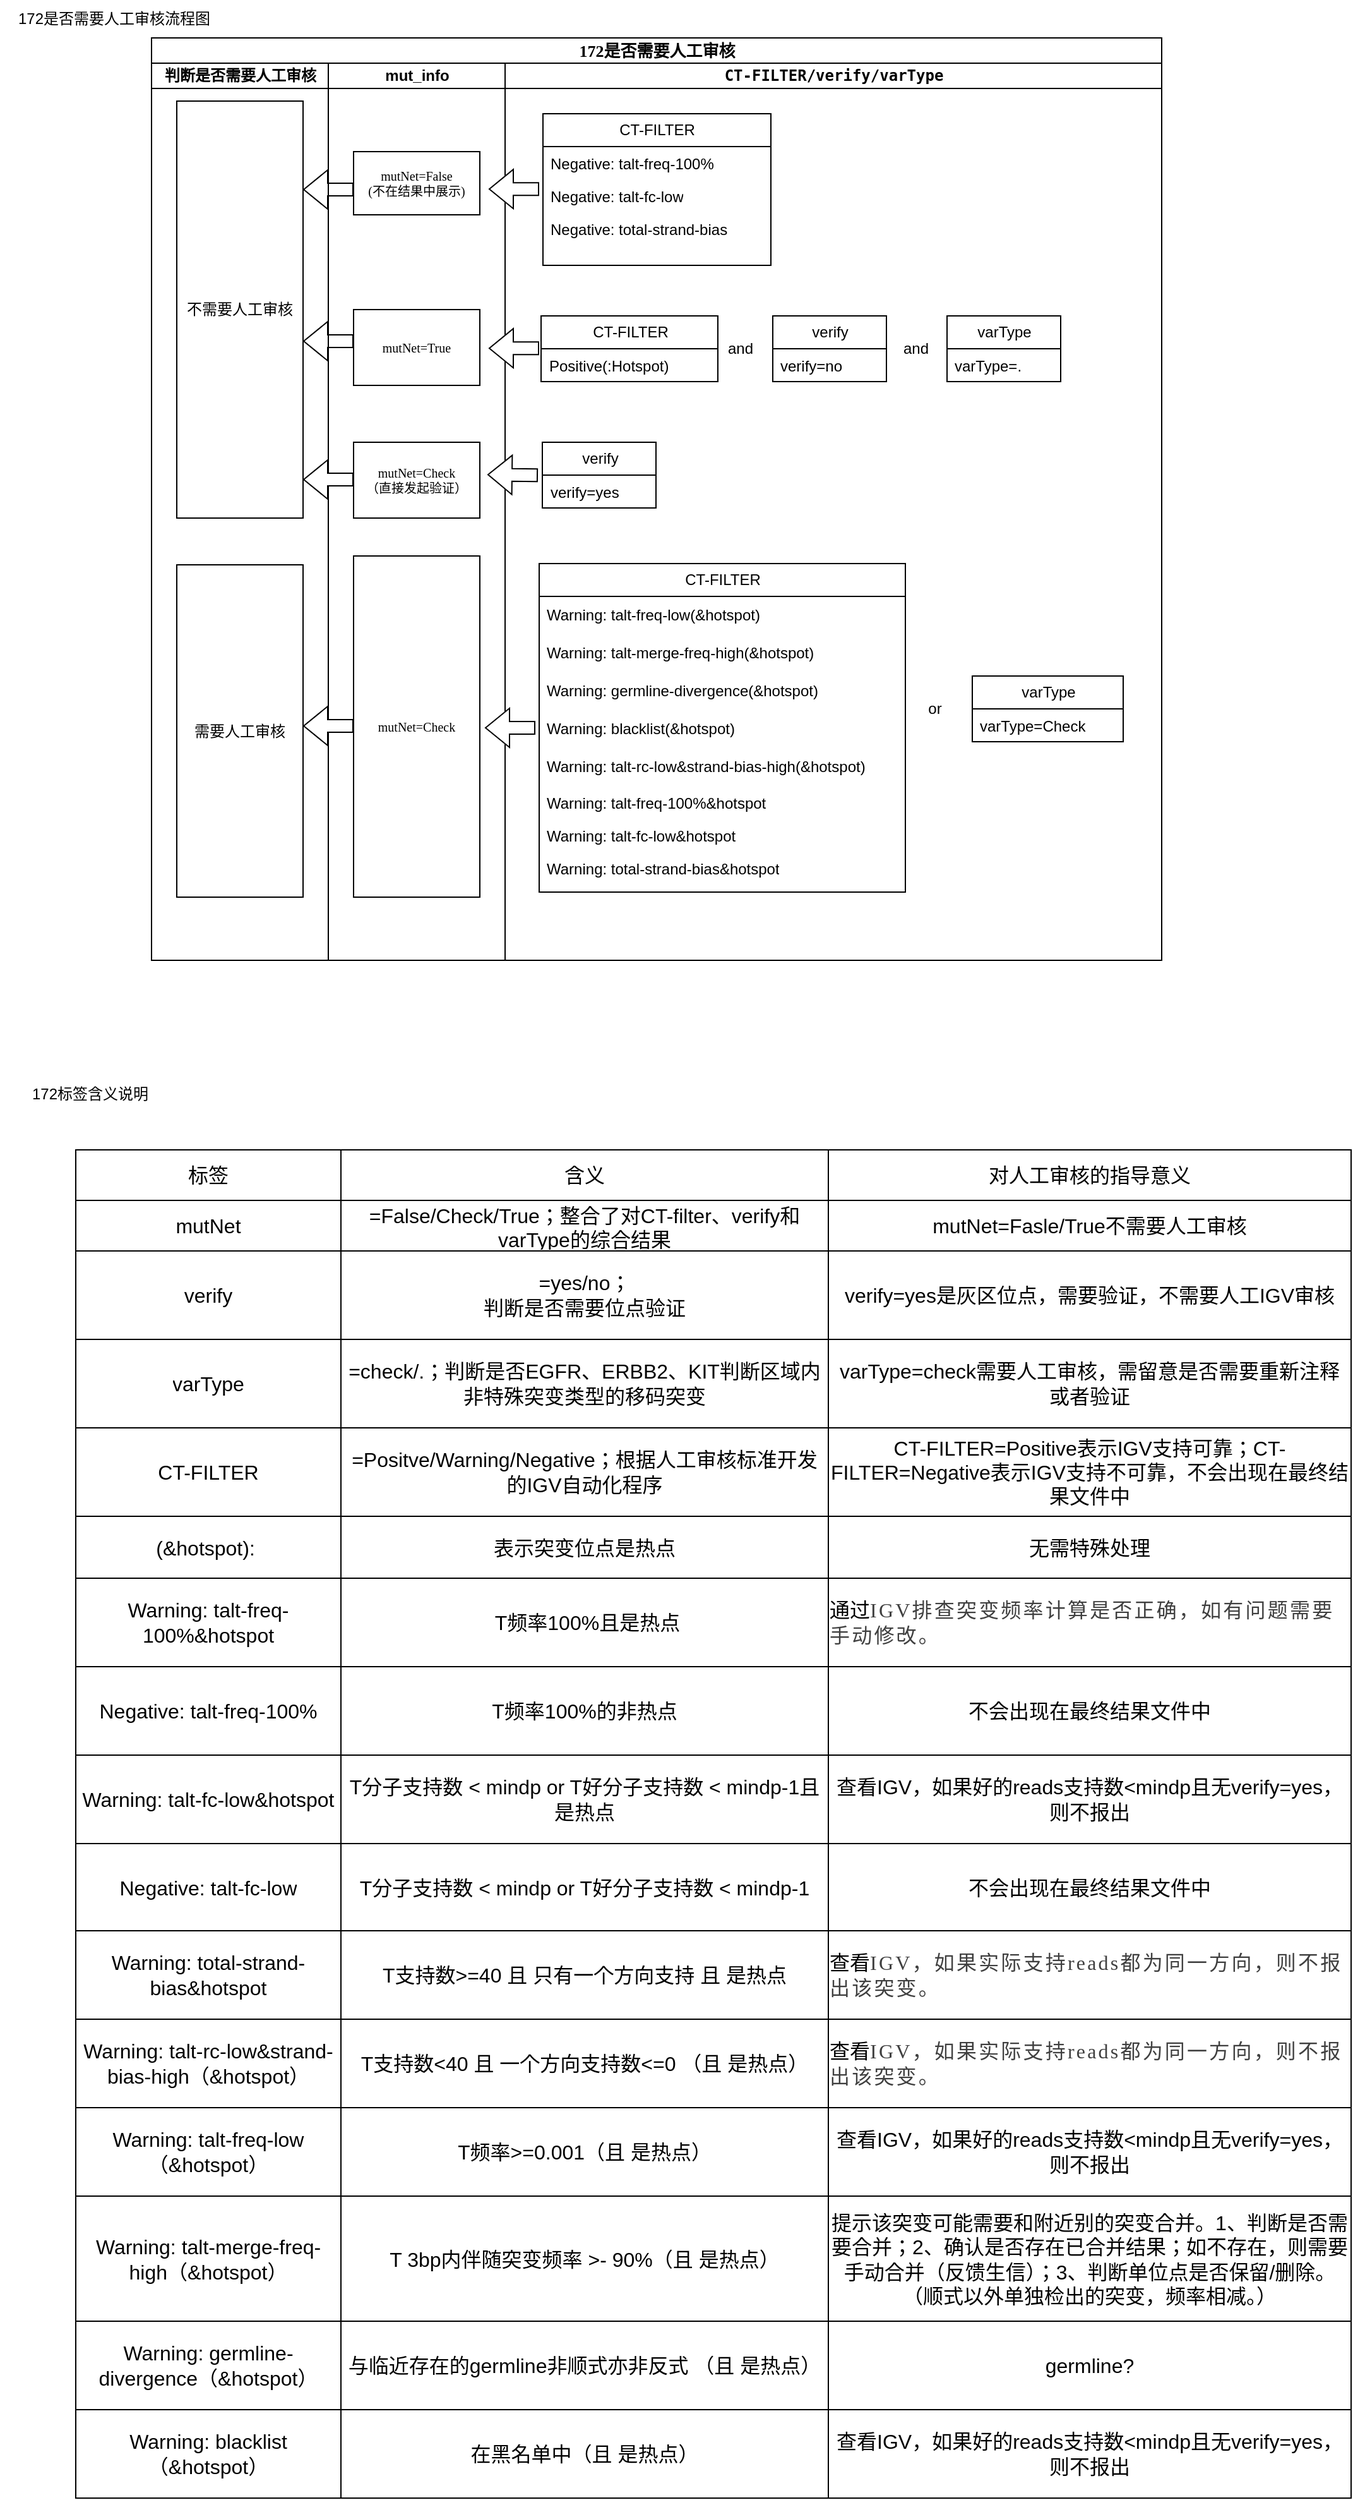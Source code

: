 <mxfile version="23.1.5" type="github">
  <diagram name="172" id="74e2e168-ea6b-b213-b513-2b3c1d86103e">
    <mxGraphModel dx="1259" dy="1551" grid="1" gridSize="10" guides="1" tooltips="1" connect="1" arrows="1" fold="1" page="1" pageScale="1" pageWidth="1100" pageHeight="850" background="none" math="0" shadow="0">
      <root>
        <mxCell id="0" />
        <mxCell id="1" parent="0" />
        <mxCell id="77e6c97f196da883-1" value="&lt;font style=&quot;font-size: 13px;&quot;&gt;172是否需要人工审核&lt;/font&gt;" style="swimlane;html=1;childLayout=stackLayout;startSize=20;rounded=0;shadow=0;labelBackgroundColor=none;strokeWidth=1;fontFamily=Verdana;fontSize=8;align=center;" parent="1" vertex="1">
          <mxGeometry x="120" y="-810" width="800" height="730" as="geometry" />
        </mxCell>
        <mxCell id="77e6c97f196da883-2" value="判断是否需要人工审核" style="swimlane;html=1;startSize=20;shadow=0;" parent="77e6c97f196da883-1" vertex="1">
          <mxGeometry y="20" width="140" height="710" as="geometry" />
        </mxCell>
        <mxCell id="77e6c97f196da883-8" value="不需要人工审核" style="rounded=0;whiteSpace=wrap;html=1;shadow=0;labelBackgroundColor=none;strokeWidth=1;fontFamily=Verdana;fontSize=12;align=center;glass=1;fillColor=none;" parent="77e6c97f196da883-2" vertex="1">
          <mxGeometry x="20" y="30" width="100" height="330" as="geometry" />
        </mxCell>
        <mxCell id="Ntkf2nLQN6CGH8CM93F0-73" value="需要人工审核" style="rounded=0;whiteSpace=wrap;html=1;shadow=0;labelBackgroundColor=none;strokeWidth=1;fontFamily=Verdana;fontSize=12;align=center;glass=1;fillColor=none;" parent="77e6c97f196da883-2" vertex="1">
          <mxGeometry x="20" y="397" width="100" height="263" as="geometry" />
        </mxCell>
        <mxCell id="a5Jmv1ovsEIgKHmmvxp4-178" value="" style="shape=flexArrow;endArrow=classic;html=1;rounded=0;fillColor=default;" parent="77e6c97f196da883-2" edge="1">
          <mxGeometry width="50" height="50" relative="1" as="geometry">
            <mxPoint x="160" y="220" as="sourcePoint" />
            <mxPoint x="120" y="220" as="targetPoint" />
          </mxGeometry>
        </mxCell>
        <mxCell id="a5Jmv1ovsEIgKHmmvxp4-177" value="" style="shape=flexArrow;endArrow=classic;html=1;rounded=0;fillColor=default;" parent="77e6c97f196da883-2" edge="1">
          <mxGeometry width="50" height="50" relative="1" as="geometry">
            <mxPoint x="160" y="100" as="sourcePoint" />
            <mxPoint x="120" y="100" as="targetPoint" />
          </mxGeometry>
        </mxCell>
        <mxCell id="77e6c97f196da883-3" value="mut_info" style="swimlane;html=1;startSize=20;shadow=0;" parent="77e6c97f196da883-1" vertex="1">
          <mxGeometry x="140" y="20" width="140" height="710" as="geometry" />
        </mxCell>
        <mxCell id="Ntkf2nLQN6CGH8CM93F0-67" value="mutNet=True" style="rounded=0;whiteSpace=wrap;html=1;shadow=0;labelBackgroundColor=none;strokeWidth=1;fontFamily=Verdana;fontSize=10;align=center;glass=1;fillStyle=auto;fillColor=none;" parent="77e6c97f196da883-3" vertex="1">
          <mxGeometry x="20" y="195" width="100" height="60" as="geometry" />
        </mxCell>
        <mxCell id="Ntkf2nLQN6CGH8CM93F0-69" value="mutNet=Check" style="rounded=0;whiteSpace=wrap;html=1;shadow=0;labelBackgroundColor=none;strokeWidth=1;fontFamily=Verdana;fontSize=10;align=center;glass=1;fillStyle=auto;fillColor=none;" parent="77e6c97f196da883-3" vertex="1">
          <mxGeometry x="20" y="390" width="100" height="270" as="geometry" />
        </mxCell>
        <mxCell id="Ntkf2nLQN6CGH8CM93F0-68" value="mutNet=False&lt;br&gt;(不在结果中展示)" style="rounded=0;whiteSpace=wrap;html=1;shadow=0;labelBackgroundColor=none;strokeWidth=1;fontFamily=Verdana;fontSize=10;align=center;glass=1;fillStyle=auto;fillColor=none;" parent="77e6c97f196da883-3" vertex="1">
          <mxGeometry x="20" y="70" width="100" height="50" as="geometry" />
        </mxCell>
        <mxCell id="a5Jmv1ovsEIgKHmmvxp4-11" value="mutNet=Check&lt;br&gt;（直接发起验证）" style="rounded=0;whiteSpace=wrap;html=1;shadow=0;labelBackgroundColor=none;strokeWidth=1;fontFamily=Verdana;fontSize=10;align=center;glass=1;fillStyle=auto;fillColor=none;" parent="77e6c97f196da883-3" vertex="1">
          <mxGeometry x="20" y="300" width="100" height="60" as="geometry" />
        </mxCell>
        <mxCell id="a5Jmv1ovsEIgKHmmvxp4-179" value="" style="shape=flexArrow;endArrow=classic;html=1;rounded=0;fillColor=default;" parent="77e6c97f196da883-3" edge="1">
          <mxGeometry width="50" height="50" relative="1" as="geometry">
            <mxPoint x="20" y="524.5" as="sourcePoint" />
            <mxPoint x="-20" y="524.5" as="targetPoint" />
          </mxGeometry>
        </mxCell>
        <mxCell id="a5Jmv1ovsEIgKHmmvxp4-170" value="" style="shape=flexArrow;endArrow=classic;html=1;rounded=0;fillColor=default;" parent="77e6c97f196da883-3" edge="1">
          <mxGeometry width="50" height="50" relative="1" as="geometry">
            <mxPoint x="20" y="329.5" as="sourcePoint" />
            <mxPoint x="-20" y="329.5" as="targetPoint" />
          </mxGeometry>
        </mxCell>
        <mxCell id="77e6c97f196da883-5" value="&lt;code&gt;&lt;b&gt;CT-FILTER/verify/varType&lt;/b&gt;&lt;/code&gt;" style="swimlane;html=1;startSize=20;fontStyle=0;shadow=0;" parent="77e6c97f196da883-1" vertex="1">
          <mxGeometry x="280" y="20" width="520" height="710" as="geometry" />
        </mxCell>
        <mxCell id="74XeSMvvcMfbmq75COJw-82" value="CT-FILTER" style="swimlane;fontStyle=0;childLayout=stackLayout;horizontal=1;startSize=26;fillColor=none;horizontalStack=0;resizeParent=1;resizeParentMax=0;resizeLast=0;collapsible=1;marginBottom=0;html=1;swimlaneFillColor=none;" parent="77e6c97f196da883-5" vertex="1">
          <mxGeometry x="30" y="40" width="180.5" height="120" as="geometry" />
        </mxCell>
        <mxCell id="74XeSMvvcMfbmq75COJw-83" value="Negative:&amp;nbsp;talt-freq-100%" style="text;strokeColor=none;fillColor=none;align=left;verticalAlign=top;spacingLeft=4;spacingRight=4;overflow=hidden;rotatable=0;points=[[0,0.5],[1,0.5]];portConstraint=eastwest;whiteSpace=wrap;html=1;" parent="74XeSMvvcMfbmq75COJw-82" vertex="1">
          <mxGeometry y="26" width="180.5" height="26" as="geometry" />
        </mxCell>
        <mxCell id="74XeSMvvcMfbmq75COJw-84" value="Negative:&amp;nbsp;talt-fc-low" style="text;strokeColor=none;fillColor=none;align=left;verticalAlign=top;spacingLeft=4;spacingRight=4;overflow=hidden;rotatable=0;points=[[0,0.5],[1,0.5]];portConstraint=eastwest;whiteSpace=wrap;html=1;" parent="74XeSMvvcMfbmq75COJw-82" vertex="1">
          <mxGeometry y="52" width="180.5" height="26" as="geometry" />
        </mxCell>
        <mxCell id="74XeSMvvcMfbmq75COJw-85" value="Negative:&amp;nbsp;total-strand-bias" style="text;strokeColor=none;fillColor=none;align=left;verticalAlign=top;spacingLeft=4;spacingRight=4;overflow=hidden;rotatable=0;points=[[0,0.5],[1,0.5]];portConstraint=eastwest;whiteSpace=wrap;html=1;" parent="74XeSMvvcMfbmq75COJw-82" vertex="1">
          <mxGeometry y="78" width="180.5" height="42" as="geometry" />
        </mxCell>
        <mxCell id="74XeSMvvcMfbmq75COJw-87" value="CT-FILTER" style="swimlane;fontStyle=0;childLayout=stackLayout;horizontal=1;startSize=26;fillColor=none;horizontalStack=0;resizeParent=1;resizeParentMax=0;resizeLast=0;collapsible=1;marginBottom=0;html=1;" parent="77e6c97f196da883-5" vertex="1">
          <mxGeometry x="28.5" y="200" width="140" height="52" as="geometry" />
        </mxCell>
        <mxCell id="74XeSMvvcMfbmq75COJw-88" value="Positive(:Hotspot)" style="text;strokeColor=none;fillColor=none;align=left;verticalAlign=top;spacingLeft=4;spacingRight=4;overflow=hidden;rotatable=0;points=[[0,0.5],[1,0.5]];portConstraint=eastwest;whiteSpace=wrap;html=1;" parent="74XeSMvvcMfbmq75COJw-87" vertex="1">
          <mxGeometry y="26" width="140" height="26" as="geometry" />
        </mxCell>
        <mxCell id="74XeSMvvcMfbmq75COJw-91" value="verify" style="swimlane;fontStyle=0;childLayout=stackLayout;horizontal=1;startSize=26;fillColor=none;horizontalStack=0;resizeParent=1;resizeParentMax=0;resizeLast=0;collapsible=1;marginBottom=0;html=1;" parent="77e6c97f196da883-5" vertex="1">
          <mxGeometry x="212" y="200" width="90" height="52" as="geometry" />
        </mxCell>
        <mxCell id="74XeSMvvcMfbmq75COJw-92" value="verify=no" style="text;strokeColor=none;fillColor=none;align=left;verticalAlign=top;spacingLeft=4;spacingRight=4;overflow=hidden;rotatable=0;points=[[0,0.5],[1,0.5]];portConstraint=eastwest;whiteSpace=wrap;html=1;" parent="74XeSMvvcMfbmq75COJw-91" vertex="1">
          <mxGeometry y="26" width="90" height="26" as="geometry" />
        </mxCell>
        <mxCell id="74XeSMvvcMfbmq75COJw-94" value="varType" style="swimlane;fontStyle=0;childLayout=stackLayout;horizontal=1;startSize=26;fillColor=none;horizontalStack=0;resizeParent=1;resizeParentMax=0;resizeLast=0;collapsible=1;marginBottom=0;html=1;" parent="77e6c97f196da883-5" vertex="1">
          <mxGeometry x="350" y="200" width="90" height="52" as="geometry" />
        </mxCell>
        <mxCell id="74XeSMvvcMfbmq75COJw-95" value="varType=." style="text;strokeColor=none;fillColor=none;align=left;verticalAlign=top;spacingLeft=4;spacingRight=4;overflow=hidden;rotatable=0;points=[[0,0.5],[1,0.5]];portConstraint=eastwest;whiteSpace=wrap;html=1;" parent="74XeSMvvcMfbmq75COJw-94" vertex="1">
          <mxGeometry y="26" width="90" height="26" as="geometry" />
        </mxCell>
        <mxCell id="a5Jmv1ovsEIgKHmmvxp4-5" value="and" style="text;html=1;align=center;verticalAlign=middle;resizable=0;points=[];autosize=1;strokeColor=none;fillColor=none;" parent="77e6c97f196da883-5" vertex="1">
          <mxGeometry x="305" y="211" width="40" height="30" as="geometry" />
        </mxCell>
        <mxCell id="a5Jmv1ovsEIgKHmmvxp4-6" value="and" style="text;html=1;align=center;verticalAlign=middle;resizable=0;points=[];autosize=1;strokeColor=none;fillColor=none;" parent="77e6c97f196da883-5" vertex="1">
          <mxGeometry x="165.5" y="211" width="40" height="30" as="geometry" />
        </mxCell>
        <mxCell id="a5Jmv1ovsEIgKHmmvxp4-7" value="CT-FILTER" style="swimlane;fontStyle=0;childLayout=stackLayout;horizontal=1;startSize=26;fillColor=none;horizontalStack=0;resizeParent=1;resizeParentMax=0;resizeLast=0;collapsible=1;marginBottom=0;html=1;" parent="77e6c97f196da883-5" vertex="1">
          <mxGeometry x="27" y="396" width="290" height="260" as="geometry" />
        </mxCell>
        <mxCell id="a5Jmv1ovsEIgKHmmvxp4-130" value="Warning:&amp;nbsp;talt-freq-low(&amp;amp;hotspot)" style="text;fillColor=none;align=left;verticalAlign=middle;spacingLeft=4;spacingRight=4;overflow=hidden;points=[[0,0.5],[1,0.5]];portConstraint=eastwest;rotatable=0;whiteSpace=wrap;html=1;" parent="a5Jmv1ovsEIgKHmmvxp4-7" vertex="1">
          <mxGeometry y="26" width="290" height="30" as="geometry" />
        </mxCell>
        <mxCell id="a5Jmv1ovsEIgKHmmvxp4-128" value="Warning:&amp;nbsp;talt-merge-freq-high(&amp;amp;hotspot)" style="text;strokeColor=none;fillColor=none;align=left;verticalAlign=middle;spacingLeft=4;spacingRight=4;overflow=hidden;points=[[0,0.5],[1,0.5]];portConstraint=eastwest;rotatable=0;whiteSpace=wrap;html=1;" parent="a5Jmv1ovsEIgKHmmvxp4-7" vertex="1">
          <mxGeometry y="56" width="290" height="30" as="geometry" />
        </mxCell>
        <mxCell id="a5Jmv1ovsEIgKHmmvxp4-127" value="Warning:&amp;nbsp;germline-divergence(&amp;amp;hotspot)" style="text;strokeColor=none;fillColor=none;align=left;verticalAlign=middle;spacingLeft=4;spacingRight=4;overflow=hidden;points=[[0,0.5],[1,0.5]];portConstraint=eastwest;rotatable=0;whiteSpace=wrap;html=1;" parent="a5Jmv1ovsEIgKHmmvxp4-7" vertex="1">
          <mxGeometry y="86" width="290" height="30" as="geometry" />
        </mxCell>
        <mxCell id="a5Jmv1ovsEIgKHmmvxp4-126" value="Warning:&amp;nbsp;blacklist(&amp;amp;hotspot)" style="text;strokeColor=none;fillColor=none;align=left;verticalAlign=middle;spacingLeft=4;spacingRight=4;overflow=hidden;points=[[0,0.5],[1,0.5]];portConstraint=eastwest;rotatable=0;whiteSpace=wrap;html=1;" parent="a5Jmv1ovsEIgKHmmvxp4-7" vertex="1">
          <mxGeometry y="116" width="290" height="30" as="geometry" />
        </mxCell>
        <mxCell id="a5Jmv1ovsEIgKHmmvxp4-125" value="Warning:&amp;nbsp;talt-rc-low&amp;amp;strand-bias-high(&amp;amp;hotspot)" style="text;strokeColor=none;fillColor=none;align=left;verticalAlign=middle;spacingLeft=4;spacingRight=4;overflow=hidden;points=[[0,0.5],[1,0.5]];portConstraint=eastwest;rotatable=0;whiteSpace=wrap;html=1;" parent="a5Jmv1ovsEIgKHmmvxp4-7" vertex="1">
          <mxGeometry y="146" width="290" height="30" as="geometry" />
        </mxCell>
        <mxCell id="a5Jmv1ovsEIgKHmmvxp4-117" value="" style="group;strokeColor=none;" parent="a5Jmv1ovsEIgKHmmvxp4-7" vertex="1" connectable="0">
          <mxGeometry y="176" width="290" height="84" as="geometry" />
        </mxCell>
        <mxCell id="a5Jmv1ovsEIgKHmmvxp4-8" value="Warning:&amp;nbsp;talt-freq-100%&amp;amp;hotspot" style="text;strokeColor=none;fillColor=none;align=left;verticalAlign=top;spacingLeft=4;spacingRight=4;overflow=hidden;rotatable=0;points=[[0,0.5],[1,0.5]];portConstraint=eastwest;whiteSpace=wrap;html=1;" parent="a5Jmv1ovsEIgKHmmvxp4-117" vertex="1">
          <mxGeometry width="290" height="26" as="geometry" />
        </mxCell>
        <mxCell id="a5Jmv1ovsEIgKHmmvxp4-9" value="Warning: talt-fc-low&amp;amp;hotspot" style="text;strokeColor=none;fillColor=none;align=left;verticalAlign=top;spacingLeft=4;spacingRight=4;overflow=hidden;rotatable=0;points=[[0,0.5],[1,0.5]];portConstraint=eastwest;whiteSpace=wrap;html=1;" parent="a5Jmv1ovsEIgKHmmvxp4-117" vertex="1">
          <mxGeometry y="26" width="290" height="26" as="geometry" />
        </mxCell>
        <mxCell id="a5Jmv1ovsEIgKHmmvxp4-10" value="Warning:&amp;nbsp;total-strand-bias&amp;amp;hotspot" style="text;strokeColor=none;fillColor=none;align=left;verticalAlign=top;spacingLeft=4;spacingRight=4;overflow=hidden;rotatable=0;points=[[0,0.5],[1,0.5]];portConstraint=eastwest;whiteSpace=wrap;html=1;" parent="a5Jmv1ovsEIgKHmmvxp4-117" vertex="1">
          <mxGeometry y="52" width="290" height="32" as="geometry" />
        </mxCell>
        <mxCell id="a5Jmv1ovsEIgKHmmvxp4-40" value="verify" style="swimlane;fontStyle=0;childLayout=stackLayout;horizontal=1;startSize=26;fillColor=none;horizontalStack=0;resizeParent=1;resizeParentMax=0;resizeLast=0;collapsible=1;marginBottom=0;html=1;" parent="77e6c97f196da883-5" vertex="1">
          <mxGeometry x="29.5" y="300" width="90" height="52" as="geometry" />
        </mxCell>
        <mxCell id="a5Jmv1ovsEIgKHmmvxp4-41" value="verify=yes" style="text;strokeColor=none;fillColor=none;align=left;verticalAlign=top;spacingLeft=4;spacingRight=4;overflow=hidden;rotatable=0;points=[[0,0.5],[1,0.5]];portConstraint=eastwest;whiteSpace=wrap;html=1;" parent="a5Jmv1ovsEIgKHmmvxp4-40" vertex="1">
          <mxGeometry y="26" width="90" height="26" as="geometry" />
        </mxCell>
        <mxCell id="a5Jmv1ovsEIgKHmmvxp4-69" value="varType" style="swimlane;fontStyle=0;childLayout=stackLayout;horizontal=1;startSize=26;fillColor=none;horizontalStack=0;resizeParent=1;resizeParentMax=0;resizeLast=0;collapsible=1;marginBottom=0;html=1;" parent="77e6c97f196da883-5" vertex="1">
          <mxGeometry x="370" y="485" width="119.5" height="52" as="geometry" />
        </mxCell>
        <mxCell id="a5Jmv1ovsEIgKHmmvxp4-70" value="varType=Check" style="text;strokeColor=none;fillColor=none;align=left;verticalAlign=top;spacingLeft=4;spacingRight=4;overflow=hidden;rotatable=0;points=[[0,0.5],[1,0.5]];portConstraint=eastwest;whiteSpace=wrap;html=1;" parent="a5Jmv1ovsEIgKHmmvxp4-69" vertex="1">
          <mxGeometry y="26" width="119.5" height="26" as="geometry" />
        </mxCell>
        <mxCell id="a5Jmv1ovsEIgKHmmvxp4-115" value="or" style="text;html=1;align=center;verticalAlign=middle;resizable=0;points=[];autosize=1;strokeColor=none;fillColor=none;" parent="77e6c97f196da883-5" vertex="1">
          <mxGeometry x="325" y="496" width="30" height="30" as="geometry" />
        </mxCell>
        <mxCell id="a5Jmv1ovsEIgKHmmvxp4-171" value="" style="shape=flexArrow;endArrow=classic;html=1;rounded=0;fillColor=default;" parent="77e6c97f196da883-5" edge="1">
          <mxGeometry width="50" height="50" relative="1" as="geometry">
            <mxPoint x="24" y="526" as="sourcePoint" />
            <mxPoint x="-16" y="526" as="targetPoint" />
          </mxGeometry>
        </mxCell>
        <mxCell id="a5Jmv1ovsEIgKHmmvxp4-172" value="" style="shape=flexArrow;endArrow=classic;html=1;rounded=0;fillColor=default;" parent="77e6c97f196da883-5" edge="1">
          <mxGeometry width="50" height="50" relative="1" as="geometry">
            <mxPoint x="27" y="225.58" as="sourcePoint" />
            <mxPoint x="-13" y="225.58" as="targetPoint" />
          </mxGeometry>
        </mxCell>
        <mxCell id="a5Jmv1ovsEIgKHmmvxp4-169" value="" style="shape=flexArrow;endArrow=classic;html=1;rounded=0;fillColor=default;" parent="77e6c97f196da883-5" edge="1">
          <mxGeometry width="50" height="50" relative="1" as="geometry">
            <mxPoint x="27" y="99.58" as="sourcePoint" />
            <mxPoint x="-13" y="99.58" as="targetPoint" />
          </mxGeometry>
        </mxCell>
        <mxCell id="a5Jmv1ovsEIgKHmmvxp4-168" value="" style="shape=flexArrow;endArrow=classic;html=1;rounded=0;fillColor=default;" parent="77e6c97f196da883-5" edge="1">
          <mxGeometry width="50" height="50" relative="1" as="geometry">
            <mxPoint x="26" y="326.08" as="sourcePoint" />
            <mxPoint x="-14" y="325.58" as="targetPoint" />
          </mxGeometry>
        </mxCell>
        <mxCell id="sK7v8ZVmqhWhGG1hjcXt-1" value="172是否需要人工审核流程图" style="text;html=1;align=center;verticalAlign=middle;resizable=0;points=[];autosize=1;strokeColor=none;fillColor=none;" parent="1" vertex="1">
          <mxGeometry y="-840" width="180" height="30" as="geometry" />
        </mxCell>
        <mxCell id="sK7v8ZVmqhWhGG1hjcXt-2" value="172标签含义说明" style="text;html=1;align=center;verticalAlign=middle;resizable=0;points=[];autosize=1;strokeColor=none;fillColor=none;" parent="1" vertex="1">
          <mxGeometry x="11" y="11" width="120" height="30" as="geometry" />
        </mxCell>
        <mxCell id="PxTjI0f82RKwkP7TFESD-1" value="" style="shape=table;startSize=0;container=1;collapsible=0;childLayout=tableLayout;fontSize=16;" vertex="1" parent="1">
          <mxGeometry x="60" y="70" width="1010.0" height="1067" as="geometry" />
        </mxCell>
        <mxCell id="PxTjI0f82RKwkP7TFESD-2" value="" style="shape=tableRow;horizontal=0;startSize=0;swimlaneHead=0;swimlaneBody=0;strokeColor=inherit;top=0;left=0;bottom=0;right=0;collapsible=0;dropTarget=0;fillColor=none;points=[[0,0.5],[1,0.5]];portConstraint=eastwest;fontSize=16;" vertex="1" parent="PxTjI0f82RKwkP7TFESD-1">
          <mxGeometry width="1010.0" height="40" as="geometry" />
        </mxCell>
        <mxCell id="PxTjI0f82RKwkP7TFESD-3" value="标签" style="shape=partialRectangle;html=1;whiteSpace=wrap;connectable=0;strokeColor=inherit;overflow=hidden;fillColor=none;top=0;left=0;bottom=0;right=0;pointerEvents=1;fontSize=16;" vertex="1" parent="PxTjI0f82RKwkP7TFESD-2">
          <mxGeometry width="210" height="40" as="geometry">
            <mxRectangle width="210" height="40" as="alternateBounds" />
          </mxGeometry>
        </mxCell>
        <mxCell id="PxTjI0f82RKwkP7TFESD-4" value="含义" style="shape=partialRectangle;html=1;whiteSpace=wrap;connectable=0;strokeColor=inherit;overflow=hidden;fillColor=none;top=0;left=0;bottom=0;right=0;pointerEvents=1;fontSize=16;" vertex="1" parent="PxTjI0f82RKwkP7TFESD-2">
          <mxGeometry x="210" width="386" height="40" as="geometry">
            <mxRectangle width="386" height="40" as="alternateBounds" />
          </mxGeometry>
        </mxCell>
        <mxCell id="PxTjI0f82RKwkP7TFESD-5" value="对人工审核的指导意义" style="shape=partialRectangle;html=1;whiteSpace=wrap;connectable=0;strokeColor=inherit;overflow=hidden;fillColor=none;top=0;left=0;bottom=0;right=0;pointerEvents=1;fontSize=16;" vertex="1" parent="PxTjI0f82RKwkP7TFESD-2">
          <mxGeometry x="596" width="414" height="40" as="geometry">
            <mxRectangle width="414" height="40" as="alternateBounds" />
          </mxGeometry>
        </mxCell>
        <mxCell id="PxTjI0f82RKwkP7TFESD-6" value="" style="shape=tableRow;horizontal=0;startSize=0;swimlaneHead=0;swimlaneBody=0;strokeColor=inherit;top=0;left=0;bottom=0;right=0;collapsible=0;dropTarget=0;fillColor=none;points=[[0,0.5],[1,0.5]];portConstraint=eastwest;fontSize=16;" vertex="1" parent="PxTjI0f82RKwkP7TFESD-1">
          <mxGeometry y="40" width="1010.0" height="40" as="geometry" />
        </mxCell>
        <mxCell id="PxTjI0f82RKwkP7TFESD-7" value="mutNet" style="shape=partialRectangle;html=1;whiteSpace=wrap;connectable=0;strokeColor=inherit;overflow=hidden;fillColor=none;top=0;left=0;bottom=0;right=0;pointerEvents=1;fontSize=16;" vertex="1" parent="PxTjI0f82RKwkP7TFESD-6">
          <mxGeometry width="210" height="40" as="geometry">
            <mxRectangle width="210" height="40" as="alternateBounds" />
          </mxGeometry>
        </mxCell>
        <mxCell id="PxTjI0f82RKwkP7TFESD-8" value="=False/Check/True；整合了对CT-filter、verify和varType的综合结果" style="shape=partialRectangle;html=1;whiteSpace=wrap;connectable=0;strokeColor=inherit;overflow=hidden;fillColor=none;top=0;left=0;bottom=0;right=0;pointerEvents=1;fontSize=16;" vertex="1" parent="PxTjI0f82RKwkP7TFESD-6">
          <mxGeometry x="210" width="386" height="40" as="geometry">
            <mxRectangle width="386" height="40" as="alternateBounds" />
          </mxGeometry>
        </mxCell>
        <mxCell id="PxTjI0f82RKwkP7TFESD-9" value="mutNet=Fasle/True不需要人工审核" style="shape=partialRectangle;html=1;whiteSpace=wrap;connectable=0;strokeColor=inherit;overflow=hidden;fillColor=none;top=0;left=0;bottom=0;right=0;pointerEvents=1;fontSize=16;" vertex="1" parent="PxTjI0f82RKwkP7TFESD-6">
          <mxGeometry x="596" width="414" height="40" as="geometry">
            <mxRectangle width="414" height="40" as="alternateBounds" />
          </mxGeometry>
        </mxCell>
        <mxCell id="PxTjI0f82RKwkP7TFESD-22" value="" style="shape=tableRow;horizontal=0;startSize=0;swimlaneHead=0;swimlaneBody=0;strokeColor=inherit;top=0;left=0;bottom=0;right=0;collapsible=0;dropTarget=0;fillColor=none;points=[[0,0.5],[1,0.5]];portConstraint=eastwest;fontSize=16;" vertex="1" parent="PxTjI0f82RKwkP7TFESD-1">
          <mxGeometry y="80" width="1010.0" height="70" as="geometry" />
        </mxCell>
        <mxCell id="PxTjI0f82RKwkP7TFESD-23" value="verify" style="shape=partialRectangle;html=1;whiteSpace=wrap;connectable=0;strokeColor=inherit;overflow=hidden;fillColor=none;top=0;left=0;bottom=0;right=0;pointerEvents=1;fontSize=16;" vertex="1" parent="PxTjI0f82RKwkP7TFESD-22">
          <mxGeometry width="210" height="70" as="geometry">
            <mxRectangle width="210" height="70" as="alternateBounds" />
          </mxGeometry>
        </mxCell>
        <mxCell id="PxTjI0f82RKwkP7TFESD-24" value="=yes/no；&lt;br&gt;判断是否需要位点验证" style="shape=partialRectangle;html=1;whiteSpace=wrap;connectable=0;strokeColor=inherit;overflow=hidden;fillColor=none;top=0;left=0;bottom=0;right=0;pointerEvents=1;fontSize=16;" vertex="1" parent="PxTjI0f82RKwkP7TFESD-22">
          <mxGeometry x="210" width="386" height="70" as="geometry">
            <mxRectangle width="386" height="70" as="alternateBounds" />
          </mxGeometry>
        </mxCell>
        <mxCell id="PxTjI0f82RKwkP7TFESD-25" value="verify=yes是灰区位点，需要验证，不需要人工IGV审核" style="shape=partialRectangle;html=1;whiteSpace=wrap;connectable=0;strokeColor=inherit;overflow=hidden;fillColor=none;top=0;left=0;bottom=0;right=0;pointerEvents=1;fontSize=16;" vertex="1" parent="PxTjI0f82RKwkP7TFESD-22">
          <mxGeometry x="596" width="414" height="70" as="geometry">
            <mxRectangle width="414" height="70" as="alternateBounds" />
          </mxGeometry>
        </mxCell>
        <mxCell id="PxTjI0f82RKwkP7TFESD-18" value="" style="shape=tableRow;horizontal=0;startSize=0;swimlaneHead=0;swimlaneBody=0;strokeColor=inherit;top=0;left=0;bottom=0;right=0;collapsible=0;dropTarget=0;fillColor=none;points=[[0,0.5],[1,0.5]];portConstraint=eastwest;fontSize=16;" vertex="1" parent="PxTjI0f82RKwkP7TFESD-1">
          <mxGeometry y="150" width="1010.0" height="70" as="geometry" />
        </mxCell>
        <mxCell id="PxTjI0f82RKwkP7TFESD-19" value="varType" style="shape=partialRectangle;html=1;whiteSpace=wrap;connectable=0;strokeColor=inherit;overflow=hidden;fillColor=none;top=0;left=0;bottom=0;right=0;pointerEvents=1;fontSize=16;" vertex="1" parent="PxTjI0f82RKwkP7TFESD-18">
          <mxGeometry width="210" height="70" as="geometry">
            <mxRectangle width="210" height="70" as="alternateBounds" />
          </mxGeometry>
        </mxCell>
        <mxCell id="PxTjI0f82RKwkP7TFESD-20" value="=check/.；判断是否EGFR、ERBB2、KIT判断区域内非特殊突变类型的移码突变" style="shape=partialRectangle;html=1;whiteSpace=wrap;connectable=0;strokeColor=inherit;overflow=hidden;fillColor=none;top=0;left=0;bottom=0;right=0;pointerEvents=1;fontSize=16;" vertex="1" parent="PxTjI0f82RKwkP7TFESD-18">
          <mxGeometry x="210" width="386" height="70" as="geometry">
            <mxRectangle width="386" height="70" as="alternateBounds" />
          </mxGeometry>
        </mxCell>
        <mxCell id="PxTjI0f82RKwkP7TFESD-21" value="varType=check需要人工审核，需留意是否需要重新注释或者验证" style="shape=partialRectangle;html=1;whiteSpace=wrap;connectable=0;strokeColor=inherit;overflow=hidden;fillColor=none;top=0;left=0;bottom=0;right=0;pointerEvents=1;fontSize=16;" vertex="1" parent="PxTjI0f82RKwkP7TFESD-18">
          <mxGeometry x="596" width="414" height="70" as="geometry">
            <mxRectangle width="414" height="70" as="alternateBounds" />
          </mxGeometry>
        </mxCell>
        <mxCell id="PxTjI0f82RKwkP7TFESD-30" value="" style="shape=tableRow;horizontal=0;startSize=0;swimlaneHead=0;swimlaneBody=0;strokeColor=inherit;top=0;left=0;bottom=0;right=0;collapsible=0;dropTarget=0;fillColor=none;points=[[0,0.5],[1,0.5]];portConstraint=eastwest;fontSize=16;" vertex="1" parent="PxTjI0f82RKwkP7TFESD-1">
          <mxGeometry y="220" width="1010.0" height="70" as="geometry" />
        </mxCell>
        <mxCell id="PxTjI0f82RKwkP7TFESD-31" value="CT-FILTER" style="shape=partialRectangle;html=1;whiteSpace=wrap;connectable=0;strokeColor=inherit;overflow=hidden;fillColor=none;top=0;left=0;bottom=0;right=0;pointerEvents=1;fontSize=16;" vertex="1" parent="PxTjI0f82RKwkP7TFESD-30">
          <mxGeometry width="210" height="70" as="geometry">
            <mxRectangle width="210" height="70" as="alternateBounds" />
          </mxGeometry>
        </mxCell>
        <mxCell id="PxTjI0f82RKwkP7TFESD-32" value="=Positve/Warning/Negative；根据人工审核标准开发的IGV自动化程序" style="shape=partialRectangle;html=1;whiteSpace=wrap;connectable=0;strokeColor=inherit;overflow=hidden;fillColor=none;top=0;left=0;bottom=0;right=0;pointerEvents=1;fontSize=16;" vertex="1" parent="PxTjI0f82RKwkP7TFESD-30">
          <mxGeometry x="210" width="386" height="70" as="geometry">
            <mxRectangle width="386" height="70" as="alternateBounds" />
          </mxGeometry>
        </mxCell>
        <mxCell id="PxTjI0f82RKwkP7TFESD-33" value="CT-FILTER=Positive表示IGV支持可靠；CT-FILTER=Negative表示IGV支持不可靠，不会出现在最终结果文件中" style="shape=partialRectangle;html=1;whiteSpace=wrap;connectable=0;strokeColor=inherit;overflow=hidden;fillColor=none;top=0;left=0;bottom=0;right=0;pointerEvents=1;fontSize=16;" vertex="1" parent="PxTjI0f82RKwkP7TFESD-30">
          <mxGeometry x="596" width="414" height="70" as="geometry">
            <mxRectangle width="414" height="70" as="alternateBounds" />
          </mxGeometry>
        </mxCell>
        <mxCell id="PxTjI0f82RKwkP7TFESD-38" value="" style="shape=tableRow;horizontal=0;startSize=0;swimlaneHead=0;swimlaneBody=0;strokeColor=inherit;top=0;left=0;bottom=0;right=0;collapsible=0;dropTarget=0;fillColor=none;points=[[0,0.5],[1,0.5]];portConstraint=eastwest;fontSize=16;" vertex="1" parent="PxTjI0f82RKwkP7TFESD-1">
          <mxGeometry y="290" width="1010.0" height="49" as="geometry" />
        </mxCell>
        <mxCell id="PxTjI0f82RKwkP7TFESD-39" value="(&amp;amp;hotspot):&amp;nbsp;" style="shape=partialRectangle;html=1;whiteSpace=wrap;connectable=0;strokeColor=inherit;overflow=hidden;fillColor=none;top=0;left=0;bottom=0;right=0;pointerEvents=1;fontSize=16;" vertex="1" parent="PxTjI0f82RKwkP7TFESD-38">
          <mxGeometry width="210" height="49" as="geometry">
            <mxRectangle width="210" height="49" as="alternateBounds" />
          </mxGeometry>
        </mxCell>
        <mxCell id="PxTjI0f82RKwkP7TFESD-40" value="表示突变位点是热点" style="shape=partialRectangle;html=1;whiteSpace=wrap;connectable=0;strokeColor=inherit;overflow=hidden;fillColor=none;top=0;left=0;bottom=0;right=0;pointerEvents=1;fontSize=16;" vertex="1" parent="PxTjI0f82RKwkP7TFESD-38">
          <mxGeometry x="210" width="386" height="49" as="geometry">
            <mxRectangle width="386" height="49" as="alternateBounds" />
          </mxGeometry>
        </mxCell>
        <mxCell id="PxTjI0f82RKwkP7TFESD-41" value="无需特殊处理" style="shape=partialRectangle;html=1;whiteSpace=wrap;connectable=0;strokeColor=inherit;overflow=hidden;fillColor=none;top=0;left=0;bottom=0;right=0;pointerEvents=1;fontSize=16;" vertex="1" parent="PxTjI0f82RKwkP7TFESD-38">
          <mxGeometry x="596" width="414" height="49" as="geometry">
            <mxRectangle width="414" height="49" as="alternateBounds" />
          </mxGeometry>
        </mxCell>
        <mxCell id="PxTjI0f82RKwkP7TFESD-34" value="" style="shape=tableRow;horizontal=0;startSize=0;swimlaneHead=0;swimlaneBody=0;strokeColor=inherit;top=0;left=0;bottom=0;right=0;collapsible=0;dropTarget=0;fillColor=none;points=[[0,0.5],[1,0.5]];portConstraint=eastwest;fontSize=16;" vertex="1" parent="PxTjI0f82RKwkP7TFESD-1">
          <mxGeometry y="339" width="1010.0" height="70" as="geometry" />
        </mxCell>
        <mxCell id="PxTjI0f82RKwkP7TFESD-35" value="Warning:&amp;nbsp;talt-freq-100%&amp;amp;hotspot" style="shape=partialRectangle;html=1;whiteSpace=wrap;connectable=0;strokeColor=inherit;overflow=hidden;fillColor=none;top=0;left=0;bottom=0;right=0;pointerEvents=1;fontSize=16;" vertex="1" parent="PxTjI0f82RKwkP7TFESD-34">
          <mxGeometry width="210" height="70" as="geometry">
            <mxRectangle width="210" height="70" as="alternateBounds" />
          </mxGeometry>
        </mxCell>
        <mxCell id="PxTjI0f82RKwkP7TFESD-36" value="&amp;nbsp;T频率100%且是热点" style="shape=partialRectangle;html=1;whiteSpace=wrap;connectable=0;strokeColor=inherit;overflow=hidden;fillColor=none;top=0;left=0;bottom=0;right=0;pointerEvents=1;fontSize=16;" vertex="1" parent="PxTjI0f82RKwkP7TFESD-34">
          <mxGeometry x="210" width="386" height="70" as="geometry">
            <mxRectangle width="386" height="70" as="alternateBounds" />
          </mxGeometry>
        </mxCell>
        <mxCell id="PxTjI0f82RKwkP7TFESD-37" value="&lt;p style=&quot;line-height: 120%; margin-top: 0pt; margin-bottom: 0pt; margin-left: 0in; text-indent: 0in; text-align: left; direction: ltr; unicode-bidi: embed; word-break: normal;&quot;&gt;通过&lt;span style=&quot;font-family: 微软雅黑; color: rgb(64, 64, 64); letter-spacing: 1.2pt;&quot;&gt;IGV&lt;/span&gt;&lt;span style=&quot;font-family: 微软雅黑; color: rgb(64, 64, 64); letter-spacing: 1.2pt;&quot;&gt;排查突变频率计算是否正确，如有问题需要手动修改。&lt;/span&gt;&lt;/p&gt;" style="shape=partialRectangle;html=1;whiteSpace=wrap;connectable=0;strokeColor=inherit;overflow=hidden;fillColor=none;top=0;left=0;bottom=0;right=0;pointerEvents=1;fontSize=16;" vertex="1" parent="PxTjI0f82RKwkP7TFESD-34">
          <mxGeometry x="596" width="414" height="70" as="geometry">
            <mxRectangle width="414" height="70" as="alternateBounds" />
          </mxGeometry>
        </mxCell>
        <mxCell id="PxTjI0f82RKwkP7TFESD-42" value="" style="shape=tableRow;horizontal=0;startSize=0;swimlaneHead=0;swimlaneBody=0;strokeColor=inherit;top=0;left=0;bottom=0;right=0;collapsible=0;dropTarget=0;fillColor=none;points=[[0,0.5],[1,0.5]];portConstraint=eastwest;fontSize=16;" vertex="1" parent="PxTjI0f82RKwkP7TFESD-1">
          <mxGeometry y="409" width="1010.0" height="70" as="geometry" />
        </mxCell>
        <mxCell id="PxTjI0f82RKwkP7TFESD-43" value="Negative:&amp;nbsp;talt-freq-100%" style="shape=partialRectangle;html=1;whiteSpace=wrap;connectable=0;strokeColor=inherit;overflow=hidden;fillColor=none;top=0;left=0;bottom=0;right=0;pointerEvents=1;fontSize=16;" vertex="1" parent="PxTjI0f82RKwkP7TFESD-42">
          <mxGeometry width="210" height="70" as="geometry">
            <mxRectangle width="210" height="70" as="alternateBounds" />
          </mxGeometry>
        </mxCell>
        <mxCell id="PxTjI0f82RKwkP7TFESD-44" value="T频率100%的非热点" style="shape=partialRectangle;html=1;whiteSpace=wrap;connectable=0;strokeColor=inherit;overflow=hidden;fillColor=none;top=0;left=0;bottom=0;right=0;pointerEvents=1;fontSize=16;" vertex="1" parent="PxTjI0f82RKwkP7TFESD-42">
          <mxGeometry x="210" width="386" height="70" as="geometry">
            <mxRectangle width="386" height="70" as="alternateBounds" />
          </mxGeometry>
        </mxCell>
        <mxCell id="PxTjI0f82RKwkP7TFESD-45" value="不会出现在最终结果文件中" style="shape=partialRectangle;html=1;whiteSpace=wrap;connectable=0;strokeColor=inherit;overflow=hidden;fillColor=none;top=0;left=0;bottom=0;right=0;pointerEvents=1;fontSize=16;" vertex="1" parent="PxTjI0f82RKwkP7TFESD-42">
          <mxGeometry x="596" width="414" height="70" as="geometry">
            <mxRectangle width="414" height="70" as="alternateBounds" />
          </mxGeometry>
        </mxCell>
        <mxCell id="PxTjI0f82RKwkP7TFESD-46" value="" style="shape=tableRow;horizontal=0;startSize=0;swimlaneHead=0;swimlaneBody=0;strokeColor=inherit;top=0;left=0;bottom=0;right=0;collapsible=0;dropTarget=0;fillColor=none;points=[[0,0.5],[1,0.5]];portConstraint=eastwest;fontSize=16;" vertex="1" parent="PxTjI0f82RKwkP7TFESD-1">
          <mxGeometry y="479" width="1010.0" height="70" as="geometry" />
        </mxCell>
        <mxCell id="PxTjI0f82RKwkP7TFESD-47" value="Warning: talt-fc-low&amp;amp;hotspot" style="shape=partialRectangle;html=1;whiteSpace=wrap;connectable=0;strokeColor=inherit;overflow=hidden;fillColor=none;top=0;left=0;bottom=0;right=0;pointerEvents=1;fontSize=16;" vertex="1" parent="PxTjI0f82RKwkP7TFESD-46">
          <mxGeometry width="210" height="70" as="geometry">
            <mxRectangle width="210" height="70" as="alternateBounds" />
          </mxGeometry>
        </mxCell>
        <mxCell id="PxTjI0f82RKwkP7TFESD-48" value="T分子支持数 &amp;lt; mindp or T好分子支持数 &amp;lt; mindp-1且 是热点" style="shape=partialRectangle;html=1;whiteSpace=wrap;connectable=0;strokeColor=inherit;overflow=hidden;fillColor=none;top=0;left=0;bottom=0;right=0;pointerEvents=1;fontSize=16;" vertex="1" parent="PxTjI0f82RKwkP7TFESD-46">
          <mxGeometry x="210" width="386" height="70" as="geometry">
            <mxRectangle width="386" height="70" as="alternateBounds" />
          </mxGeometry>
        </mxCell>
        <mxCell id="PxTjI0f82RKwkP7TFESD-49" value="查看IGV，如果好的reads支持数&amp;lt;mindp且无verify=yes，则不报出" style="shape=partialRectangle;html=1;whiteSpace=wrap;connectable=0;strokeColor=inherit;overflow=hidden;fillColor=none;top=0;left=0;bottom=0;right=0;pointerEvents=1;fontSize=16;" vertex="1" parent="PxTjI0f82RKwkP7TFESD-46">
          <mxGeometry x="596" width="414" height="70" as="geometry">
            <mxRectangle width="414" height="70" as="alternateBounds" />
          </mxGeometry>
        </mxCell>
        <mxCell id="PxTjI0f82RKwkP7TFESD-50" value="" style="shape=tableRow;horizontal=0;startSize=0;swimlaneHead=0;swimlaneBody=0;strokeColor=inherit;top=0;left=0;bottom=0;right=0;collapsible=0;dropTarget=0;fillColor=none;points=[[0,0.5],[1,0.5]];portConstraint=eastwest;fontSize=16;" vertex="1" parent="PxTjI0f82RKwkP7TFESD-1">
          <mxGeometry y="549" width="1010.0" height="69" as="geometry" />
        </mxCell>
        <mxCell id="PxTjI0f82RKwkP7TFESD-51" value="Negative:&amp;nbsp;talt-fc-low" style="shape=partialRectangle;html=1;whiteSpace=wrap;connectable=0;strokeColor=inherit;overflow=hidden;fillColor=none;top=0;left=0;bottom=0;right=0;pointerEvents=1;fontSize=16;" vertex="1" parent="PxTjI0f82RKwkP7TFESD-50">
          <mxGeometry width="210" height="69" as="geometry">
            <mxRectangle width="210" height="69" as="alternateBounds" />
          </mxGeometry>
        </mxCell>
        <mxCell id="PxTjI0f82RKwkP7TFESD-52" value="T分子支持数 &amp;lt; mindp or T好分子支持数 &amp;lt; mindp-1" style="shape=partialRectangle;html=1;whiteSpace=wrap;connectable=0;strokeColor=inherit;overflow=hidden;fillColor=none;top=0;left=0;bottom=0;right=0;pointerEvents=1;fontSize=16;" vertex="1" parent="PxTjI0f82RKwkP7TFESD-50">
          <mxGeometry x="210" width="386" height="69" as="geometry">
            <mxRectangle width="386" height="69" as="alternateBounds" />
          </mxGeometry>
        </mxCell>
        <mxCell id="PxTjI0f82RKwkP7TFESD-53" value="不会出现在最终结果文件中" style="shape=partialRectangle;html=1;whiteSpace=wrap;connectable=0;strokeColor=inherit;overflow=hidden;fillColor=none;top=0;left=0;bottom=0;right=0;pointerEvents=1;fontSize=16;" vertex="1" parent="PxTjI0f82RKwkP7TFESD-50">
          <mxGeometry x="596" width="414" height="69" as="geometry">
            <mxRectangle width="414" height="69" as="alternateBounds" />
          </mxGeometry>
        </mxCell>
        <mxCell id="PxTjI0f82RKwkP7TFESD-54" value="" style="shape=tableRow;horizontal=0;startSize=0;swimlaneHead=0;swimlaneBody=0;strokeColor=inherit;top=0;left=0;bottom=0;right=0;collapsible=0;dropTarget=0;fillColor=none;points=[[0,0.5],[1,0.5]];portConstraint=eastwest;fontSize=16;" vertex="1" parent="PxTjI0f82RKwkP7TFESD-1">
          <mxGeometry y="618" width="1010.0" height="70" as="geometry" />
        </mxCell>
        <mxCell id="PxTjI0f82RKwkP7TFESD-55" value="Warning:&amp;nbsp;total-strand-bias&amp;amp;hotspot" style="shape=partialRectangle;html=1;whiteSpace=wrap;connectable=0;strokeColor=inherit;overflow=hidden;fillColor=none;top=0;left=0;bottom=0;right=0;pointerEvents=1;fontSize=16;" vertex="1" parent="PxTjI0f82RKwkP7TFESD-54">
          <mxGeometry width="210" height="70" as="geometry">
            <mxRectangle width="210" height="70" as="alternateBounds" />
          </mxGeometry>
        </mxCell>
        <mxCell id="PxTjI0f82RKwkP7TFESD-56" value="T支持数&amp;gt;=40 且 只有一个方向支持 且 是热点" style="shape=partialRectangle;html=1;whiteSpace=wrap;connectable=0;strokeColor=inherit;overflow=hidden;fillColor=none;top=0;left=0;bottom=0;right=0;pointerEvents=1;fontSize=16;" vertex="1" parent="PxTjI0f82RKwkP7TFESD-54">
          <mxGeometry x="210" width="386" height="70" as="geometry">
            <mxRectangle width="386" height="70" as="alternateBounds" />
          </mxGeometry>
        </mxCell>
        <mxCell id="PxTjI0f82RKwkP7TFESD-57" value="&lt;p style=&quot;line-height: 120%; margin-top: 0pt; margin-bottom: 0pt; text-indent: 0in; text-align: left; direction: ltr; word-break: normal;&quot;&gt;查看&lt;span style=&quot;font-family: 微软雅黑; color: rgb(64, 64, 64); letter-spacing: 1.2pt;&quot;&gt;IGV&lt;/span&gt;&lt;span style=&quot;font-family: 微软雅黑; color: rgb(64, 64, 64); letter-spacing: 1.2pt;&quot;&gt;，如果实际支持&lt;/span&gt;&lt;span style=&quot;font-family: 微软雅黑; color: rgb(64, 64, 64); letter-spacing: 1.2pt;&quot;&gt;reads&lt;/span&gt;&lt;span style=&quot;font-family: 微软雅黑; color: rgb(64, 64, 64); letter-spacing: 1.2pt;&quot;&gt;都为同一方向，则不报出该突变。&lt;/span&gt;&lt;/p&gt;" style="shape=partialRectangle;html=1;whiteSpace=wrap;connectable=0;strokeColor=inherit;overflow=hidden;fillColor=none;top=0;left=0;bottom=0;right=0;pointerEvents=1;fontSize=16;" vertex="1" parent="PxTjI0f82RKwkP7TFESD-54">
          <mxGeometry x="596" width="414" height="70" as="geometry">
            <mxRectangle width="414" height="70" as="alternateBounds" />
          </mxGeometry>
        </mxCell>
        <mxCell id="PxTjI0f82RKwkP7TFESD-58" value="" style="shape=tableRow;horizontal=0;startSize=0;swimlaneHead=0;swimlaneBody=0;strokeColor=inherit;top=0;left=0;bottom=0;right=0;collapsible=0;dropTarget=0;fillColor=none;points=[[0,0.5],[1,0.5]];portConstraint=eastwest;fontSize=16;" vertex="1" parent="PxTjI0f82RKwkP7TFESD-1">
          <mxGeometry y="688" width="1010.0" height="70" as="geometry" />
        </mxCell>
        <mxCell id="PxTjI0f82RKwkP7TFESD-59" value="Warning:&amp;nbsp;talt-rc-low&amp;amp;strand-bias-high（&amp;amp;hotspot）" style="shape=partialRectangle;html=1;whiteSpace=wrap;connectable=0;strokeColor=inherit;overflow=hidden;fillColor=none;top=0;left=0;bottom=0;right=0;pointerEvents=1;fontSize=16;" vertex="1" parent="PxTjI0f82RKwkP7TFESD-58">
          <mxGeometry width="210" height="70" as="geometry">
            <mxRectangle width="210" height="70" as="alternateBounds" />
          </mxGeometry>
        </mxCell>
        <mxCell id="PxTjI0f82RKwkP7TFESD-60" value="T支持数&amp;lt;40 且 一个方向支持数&amp;lt;=0 （且 是热点）" style="shape=partialRectangle;html=1;whiteSpace=wrap;connectable=0;strokeColor=inherit;overflow=hidden;fillColor=none;top=0;left=0;bottom=0;right=0;pointerEvents=1;fontSize=16;" vertex="1" parent="PxTjI0f82RKwkP7TFESD-58">
          <mxGeometry x="210" width="386" height="70" as="geometry">
            <mxRectangle width="386" height="70" as="alternateBounds" />
          </mxGeometry>
        </mxCell>
        <mxCell id="PxTjI0f82RKwkP7TFESD-61" value="&lt;p style=&quot;line-height: 120%; margin-top: 0pt; margin-bottom: 0pt; text-indent: 0in; text-align: left; direction: ltr; word-break: normal;&quot;&gt;查看&lt;span style=&quot;font-family: 微软雅黑; color: rgb(64, 64, 64); letter-spacing: 1.2pt;&quot;&gt;IGV&lt;/span&gt;&lt;span style=&quot;font-family: 微软雅黑; color: rgb(64, 64, 64); letter-spacing: 1.2pt;&quot;&gt;，如果实际支持&lt;/span&gt;&lt;span style=&quot;font-family: 微软雅黑; color: rgb(64, 64, 64); letter-spacing: 1.2pt;&quot;&gt;reads&lt;/span&gt;&lt;span style=&quot;font-family: 微软雅黑; color: rgb(64, 64, 64); letter-spacing: 1.2pt;&quot;&gt;都为同一方向，则不报出该突变。&lt;/span&gt;&lt;/p&gt;" style="shape=partialRectangle;html=1;whiteSpace=wrap;connectable=0;strokeColor=inherit;overflow=hidden;fillColor=none;top=0;left=0;bottom=0;right=0;pointerEvents=1;fontSize=16;" vertex="1" parent="PxTjI0f82RKwkP7TFESD-58">
          <mxGeometry x="596" width="414" height="70" as="geometry">
            <mxRectangle width="414" height="70" as="alternateBounds" />
          </mxGeometry>
        </mxCell>
        <mxCell id="PxTjI0f82RKwkP7TFESD-70" value="" style="shape=tableRow;horizontal=0;startSize=0;swimlaneHead=0;swimlaneBody=0;strokeColor=inherit;top=0;left=0;bottom=0;right=0;collapsible=0;dropTarget=0;fillColor=none;points=[[0,0.5],[1,0.5]];portConstraint=eastwest;fontSize=16;" vertex="1" parent="PxTjI0f82RKwkP7TFESD-1">
          <mxGeometry y="758" width="1010.0" height="70" as="geometry" />
        </mxCell>
        <mxCell id="PxTjI0f82RKwkP7TFESD-71" value="Warning:&amp;nbsp;talt-freq-low（&amp;amp;hotspot）" style="shape=partialRectangle;html=1;whiteSpace=wrap;connectable=0;strokeColor=inherit;overflow=hidden;fillColor=none;top=0;left=0;bottom=0;right=0;pointerEvents=1;fontSize=16;" vertex="1" parent="PxTjI0f82RKwkP7TFESD-70">
          <mxGeometry width="210" height="70" as="geometry">
            <mxRectangle width="210" height="70" as="alternateBounds" />
          </mxGeometry>
        </mxCell>
        <mxCell id="PxTjI0f82RKwkP7TFESD-72" value="T频率&amp;gt;=0.001（且 是热点）" style="shape=partialRectangle;html=1;whiteSpace=wrap;connectable=0;strokeColor=inherit;overflow=hidden;fillColor=none;top=0;left=0;bottom=0;right=0;pointerEvents=1;fontSize=16;" vertex="1" parent="PxTjI0f82RKwkP7TFESD-70">
          <mxGeometry x="210" width="386" height="70" as="geometry">
            <mxRectangle width="386" height="70" as="alternateBounds" />
          </mxGeometry>
        </mxCell>
        <mxCell id="PxTjI0f82RKwkP7TFESD-73" value="查看IGV，如果好的reads支持数&amp;lt;mindp且无verify=yes，则不报出" style="shape=partialRectangle;html=1;whiteSpace=wrap;connectable=0;strokeColor=inherit;overflow=hidden;fillColor=none;top=0;left=0;bottom=0;right=0;pointerEvents=1;fontSize=16;" vertex="1" parent="PxTjI0f82RKwkP7TFESD-70">
          <mxGeometry x="596" width="414" height="70" as="geometry">
            <mxRectangle width="414" height="70" as="alternateBounds" />
          </mxGeometry>
        </mxCell>
        <mxCell id="PxTjI0f82RKwkP7TFESD-66" value="" style="shape=tableRow;horizontal=0;startSize=0;swimlaneHead=0;swimlaneBody=0;strokeColor=inherit;top=0;left=0;bottom=0;right=0;collapsible=0;dropTarget=0;fillColor=none;points=[[0,0.5],[1,0.5]];portConstraint=eastwest;fontSize=16;" vertex="1" parent="PxTjI0f82RKwkP7TFESD-1">
          <mxGeometry y="828" width="1010.0" height="99" as="geometry" />
        </mxCell>
        <mxCell id="PxTjI0f82RKwkP7TFESD-67" value="Warning:&amp;nbsp;talt-merge-freq-high（&amp;amp;hotspot）" style="shape=partialRectangle;html=1;whiteSpace=wrap;connectable=0;strokeColor=inherit;overflow=hidden;fillColor=none;top=0;left=0;bottom=0;right=0;pointerEvents=1;fontSize=16;" vertex="1" parent="PxTjI0f82RKwkP7TFESD-66">
          <mxGeometry width="210" height="99" as="geometry">
            <mxRectangle width="210" height="99" as="alternateBounds" />
          </mxGeometry>
        </mxCell>
        <mxCell id="PxTjI0f82RKwkP7TFESD-68" value="T 3bp内伴随突变频率 &amp;gt;- 90%（且 是热点）" style="shape=partialRectangle;html=1;whiteSpace=wrap;connectable=0;strokeColor=inherit;overflow=hidden;fillColor=none;top=0;left=0;bottom=0;right=0;pointerEvents=1;fontSize=16;" vertex="1" parent="PxTjI0f82RKwkP7TFESD-66">
          <mxGeometry x="210" width="386" height="99" as="geometry">
            <mxRectangle width="386" height="99" as="alternateBounds" />
          </mxGeometry>
        </mxCell>
        <mxCell id="PxTjI0f82RKwkP7TFESD-69" value="&lt;font style=&quot;font-size: 16px;&quot;&gt;提示该突变可能需要和附近别的突变合并。1、判断是否需要合并；2、确认是否存在已合并结果；如不存在，则需要手动合并（反馈生信）；3、判断单位点是否保留/删除。（顺式以外单独检出的突变，频率相减。）&lt;/font&gt;" style="shape=partialRectangle;html=1;whiteSpace=wrap;connectable=0;strokeColor=inherit;overflow=hidden;fillColor=none;top=0;left=0;bottom=0;right=0;pointerEvents=1;" vertex="1" parent="PxTjI0f82RKwkP7TFESD-66">
          <mxGeometry x="596" width="414" height="99" as="geometry">
            <mxRectangle width="414" height="99" as="alternateBounds" />
          </mxGeometry>
        </mxCell>
        <mxCell id="PxTjI0f82RKwkP7TFESD-62" value="" style="shape=tableRow;horizontal=0;startSize=0;swimlaneHead=0;swimlaneBody=0;strokeColor=inherit;top=0;left=0;bottom=0;right=0;collapsible=0;dropTarget=0;fillColor=none;points=[[0,0.5],[1,0.5]];portConstraint=eastwest;fontSize=16;" vertex="1" parent="PxTjI0f82RKwkP7TFESD-1">
          <mxGeometry y="927" width="1010.0" height="70" as="geometry" />
        </mxCell>
        <mxCell id="PxTjI0f82RKwkP7TFESD-63" value="Warning:&amp;nbsp;germline-divergence（&amp;amp;hotspot）" style="shape=partialRectangle;html=1;whiteSpace=wrap;connectable=0;strokeColor=inherit;overflow=hidden;fillColor=none;top=0;left=0;bottom=0;right=0;pointerEvents=1;fontSize=16;" vertex="1" parent="PxTjI0f82RKwkP7TFESD-62">
          <mxGeometry width="210" height="70" as="geometry">
            <mxRectangle width="210" height="70" as="alternateBounds" />
          </mxGeometry>
        </mxCell>
        <mxCell id="PxTjI0f82RKwkP7TFESD-64" value="与临近存在的germline非顺式亦非反式 （且 是热点）" style="shape=partialRectangle;html=1;whiteSpace=wrap;connectable=0;strokeColor=inherit;overflow=hidden;fillColor=none;top=0;left=0;bottom=0;right=0;pointerEvents=1;fontSize=16;" vertex="1" parent="PxTjI0f82RKwkP7TFESD-62">
          <mxGeometry x="210" width="386" height="70" as="geometry">
            <mxRectangle width="386" height="70" as="alternateBounds" />
          </mxGeometry>
        </mxCell>
        <mxCell id="PxTjI0f82RKwkP7TFESD-65" value="germline?" style="shape=partialRectangle;html=1;whiteSpace=wrap;connectable=0;strokeColor=inherit;overflow=hidden;fillColor=none;top=0;left=0;bottom=0;right=0;pointerEvents=1;fontSize=16;" vertex="1" parent="PxTjI0f82RKwkP7TFESD-62">
          <mxGeometry x="596" width="414" height="70" as="geometry">
            <mxRectangle width="414" height="70" as="alternateBounds" />
          </mxGeometry>
        </mxCell>
        <mxCell id="PxTjI0f82RKwkP7TFESD-10" value="" style="shape=tableRow;horizontal=0;startSize=0;swimlaneHead=0;swimlaneBody=0;strokeColor=inherit;top=0;left=0;bottom=0;right=0;collapsible=0;dropTarget=0;fillColor=none;points=[[0,0.5],[1,0.5]];portConstraint=eastwest;fontSize=16;" vertex="1" parent="PxTjI0f82RKwkP7TFESD-1">
          <mxGeometry y="997" width="1010.0" height="70" as="geometry" />
        </mxCell>
        <mxCell id="PxTjI0f82RKwkP7TFESD-11" value="Warning:&amp;nbsp;blacklist（&amp;amp;hotspot）" style="shape=partialRectangle;html=1;whiteSpace=wrap;connectable=0;strokeColor=inherit;overflow=hidden;fillColor=none;top=0;left=0;bottom=0;right=0;pointerEvents=1;fontSize=16;" vertex="1" parent="PxTjI0f82RKwkP7TFESD-10">
          <mxGeometry width="210" height="70" as="geometry">
            <mxRectangle width="210" height="70" as="alternateBounds" />
          </mxGeometry>
        </mxCell>
        <mxCell id="PxTjI0f82RKwkP7TFESD-12" value="在黑名单中（且 是热点）" style="shape=partialRectangle;html=1;whiteSpace=wrap;connectable=0;strokeColor=inherit;overflow=hidden;fillColor=none;top=0;left=0;bottom=0;right=0;pointerEvents=1;fontSize=16;" vertex="1" parent="PxTjI0f82RKwkP7TFESD-10">
          <mxGeometry x="210" width="386" height="70" as="geometry">
            <mxRectangle width="386" height="70" as="alternateBounds" />
          </mxGeometry>
        </mxCell>
        <mxCell id="PxTjI0f82RKwkP7TFESD-13" value="查看IGV，如果好的reads支持数&amp;lt;mindp且无verify=yes，则不报出" style="shape=partialRectangle;html=1;whiteSpace=wrap;connectable=0;strokeColor=inherit;overflow=hidden;fillColor=none;top=0;left=0;bottom=0;right=0;pointerEvents=1;fontSize=16;" vertex="1" parent="PxTjI0f82RKwkP7TFESD-10">
          <mxGeometry x="596" width="414" height="70" as="geometry">
            <mxRectangle width="414" height="70" as="alternateBounds" />
          </mxGeometry>
        </mxCell>
      </root>
    </mxGraphModel>
  </diagram>
</mxfile>
